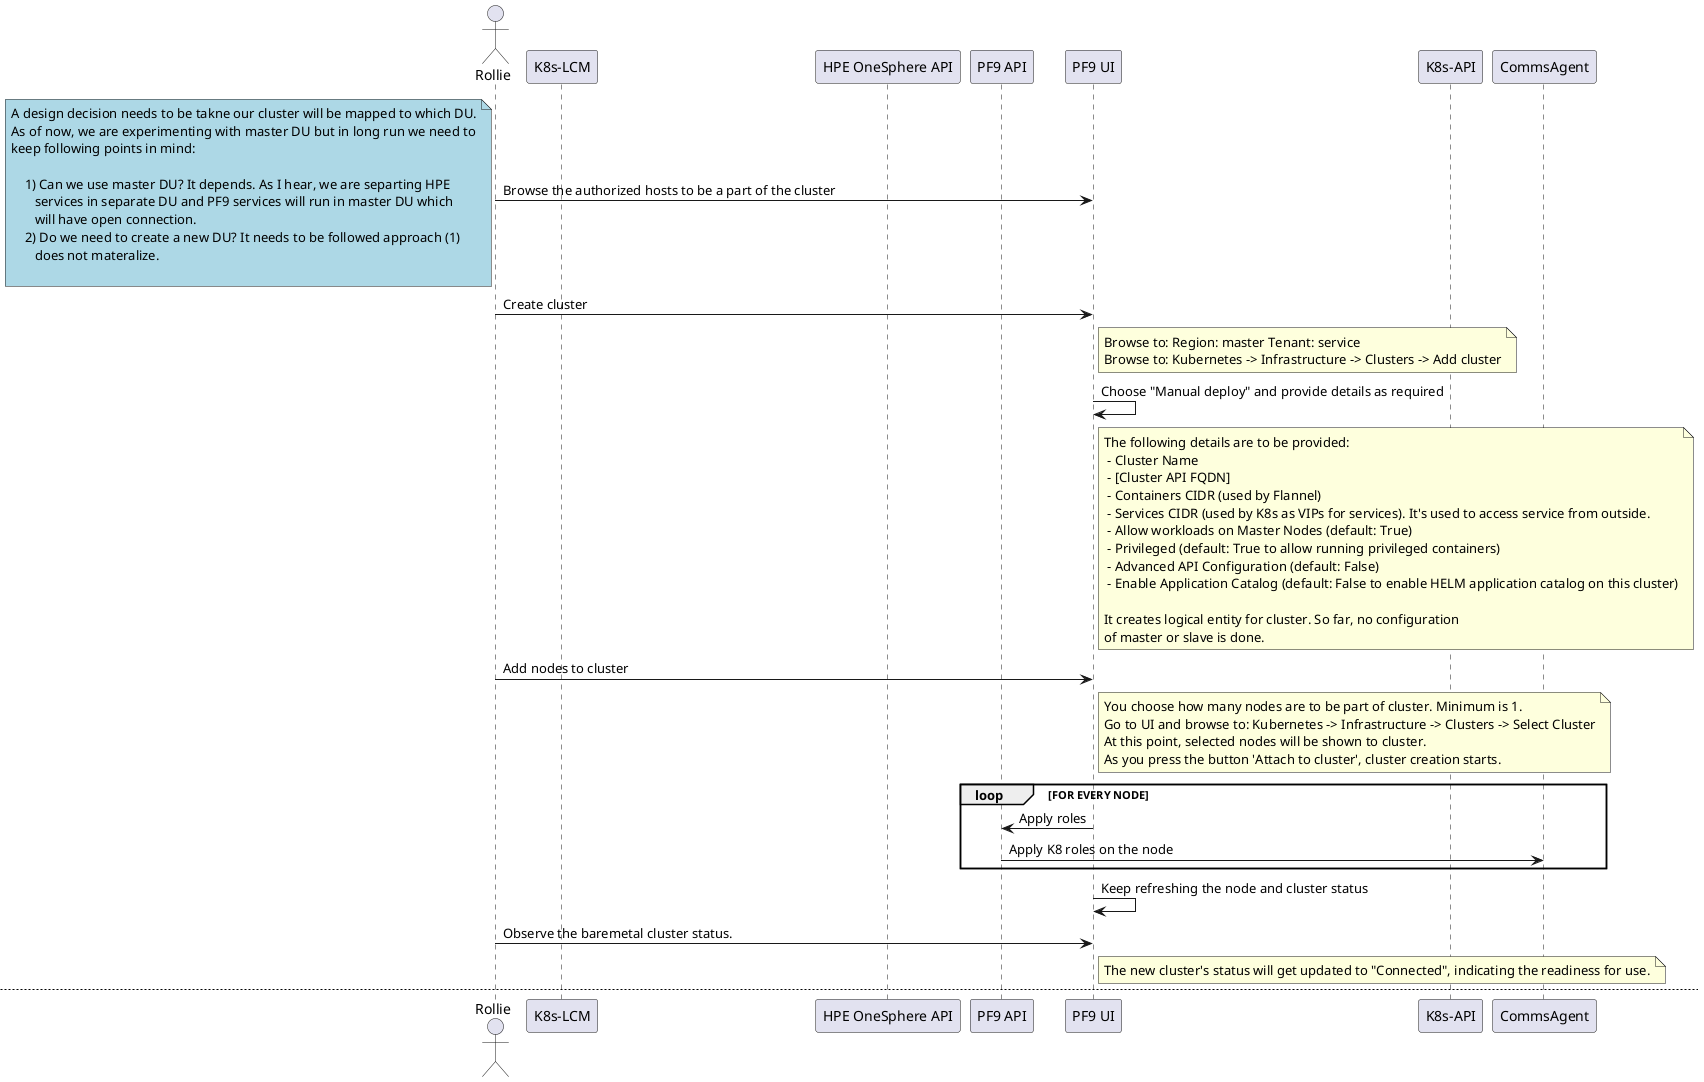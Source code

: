 
@startuml
actor Rollie

participant "K8s-LCM"
participant "HPE OneSphere API"
participant "PF9 API"
participant "PF9 UI"
participant "K8s-API"

Rollie -> "PF9 UI": Browse the authorized hosts to be a part of the cluster
note left #LightBlue
    A design decision needs to be takne our cluster will be mapped to which DU.
    As of now, we are experimenting with master DU but in long run we need to
    keep following points in mind:

        1) Can we use master DU? It depends. As I hear, we are separting HPE
           services in separate DU and PF9 services will run in master DU which
           will have open connection.
        2) Do we need to create a new DU? It needs to be followed approach (1)
           does not materalize.

end note
Rollie -> "PF9 UI": Create cluster
note right of "PF9 UI"
  Browse to: Region: master Tenant: service
  Browse to: Kubernetes -> Infrastructure -> Clusters -> Add cluster
end note

"PF9 UI" -> "PF9 UI": Choose "Manual deploy" and provide details as required
note right of "PF9 UI"
    The following details are to be provided:
     - Cluster Name
     - [Cluster API FQDN]
     - Containers CIDR (used by Flannel)
     - Services CIDR (used by K8s as VIPs for services). It's used to access service from outside.
     - Allow workloads on Master Nodes (default: True)
     - Privileged (default: True to allow running privileged containers)
     - Advanced API Configuration (default: False)
     - Enable Application Catalog (default: False to enable HELM application catalog on this cluster)

    It creates logical entity for cluster. So far, no configuration
    of master or slave is done.
end note


Rollie -> "PF9 UI": Add nodes to cluster
note right of "PF9 UI"
  You choose how many nodes are to be part of cluster. Minimum is 1.
  Go to UI and browse to: Kubernetes -> Infrastructure -> Clusters -> Select Cluster
  At this point, selected nodes will be shown to cluster.
  As you press the button 'Attach to cluster', cluster creation starts.
end note

loop FOR EVERY NODE
    "PF9 UI" -> "PF9 API": Apply roles
    "PF9 API" -> CommsAgent: Apply K8 roles on the node
end loop

"PF9 UI" -> "PF9 UI": Keep refreshing the node and cluster status
Rollie -> "PF9 UI": Observe the baremetal cluster status.
note right of "PF9 UI"
   The new cluster's status will get updated to "Connected", indicating the readiness for use.
end note


newpage

"K8s-LCM" -> "PF9 API": Discovers the kubernets cluster
"K8s-LCM" -> "HPE OneSphere API": Creates a kubernetes zone
note right
    Need to figure out a way to decide how we will feed
    region and zone information as catalog UI was faciliating
    earlier. Can we auto-generate region based on where
    kubernetes cluster is deployed (hint: baremetal region
    and zone). Needs to be discussed.
end note
"K8s-LCM" -> "K8s-LCM": Deploy marketplace agent

note right of "K8s-LCM"
    Goal is to support hostPath as storage option for PoC and HPE 3PAR
    as option for production environment.
end note

opt Storage configuration
   opt Create storage class for hostPath
        "K8s-LCM" -> "K8s-API": Create storage class to enable dynamic provisioning for hostPath
   end

   opt Enable persistent volume using HPE 3PAR
        "K8s-LCM" -> "K8s-LCM": Deploy and configure HPE 3PAR FlexVolume driver.

note right of "K8s-LCM"
    Need to deploy dorry FlexVolume driver which in turn runs docker container.
    The configuration needs certificates as well as etcd reference which we can
    give for kubernetes cluster (deployed earlier)
end note

        "K8s-LCM" -> "K8s-API": Create storage class to HPE 3PAR persistent volume
   end
end


@enduml